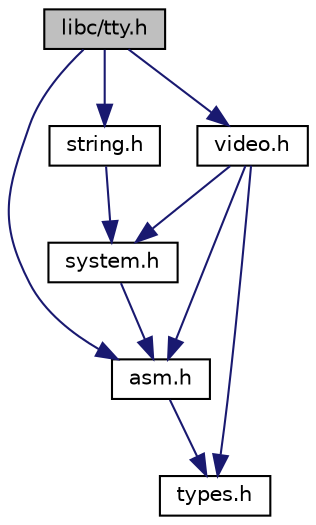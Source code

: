 digraph "libc/tty.h"
{
  edge [fontname="Helvetica",fontsize="10",labelfontname="Helvetica",labelfontsize="10"];
  node [fontname="Helvetica",fontsize="10",shape=record];
  Node0 [label="libc/tty.h",height=0.2,width=0.4,color="black", fillcolor="grey75", style="filled", fontcolor="black"];
  Node0 -> Node1 [color="midnightblue",fontsize="10",style="solid"];
  Node1 [label="string.h",height=0.2,width=0.4,color="black", fillcolor="white", style="filled",URL="$a00029.html"];
  Node1 -> Node2 [color="midnightblue",fontsize="10",style="solid"];
  Node2 [label="system.h",height=0.2,width=0.4,color="black", fillcolor="white", style="filled",URL="$a00032.html"];
  Node2 -> Node3 [color="midnightblue",fontsize="10",style="solid"];
  Node3 [label="asm.h",height=0.2,width=0.4,color="black", fillcolor="white", style="filled",URL="$a00014.html"];
  Node3 -> Node4 [color="midnightblue",fontsize="10",style="solid"];
  Node4 [label="types.h",height=0.2,width=0.4,color="black", fillcolor="white", style="filled",URL="$a00038.html"];
  Node0 -> Node3 [color="midnightblue",fontsize="10",style="solid"];
  Node0 -> Node5 [color="midnightblue",fontsize="10",style="solid"];
  Node5 [label="video.h",height=0.2,width=0.4,color="black", fillcolor="white", style="filled",URL="$a00044.html"];
  Node5 -> Node4 [color="midnightblue",fontsize="10",style="solid"];
  Node5 -> Node3 [color="midnightblue",fontsize="10",style="solid"];
  Node5 -> Node2 [color="midnightblue",fontsize="10",style="solid"];
}
